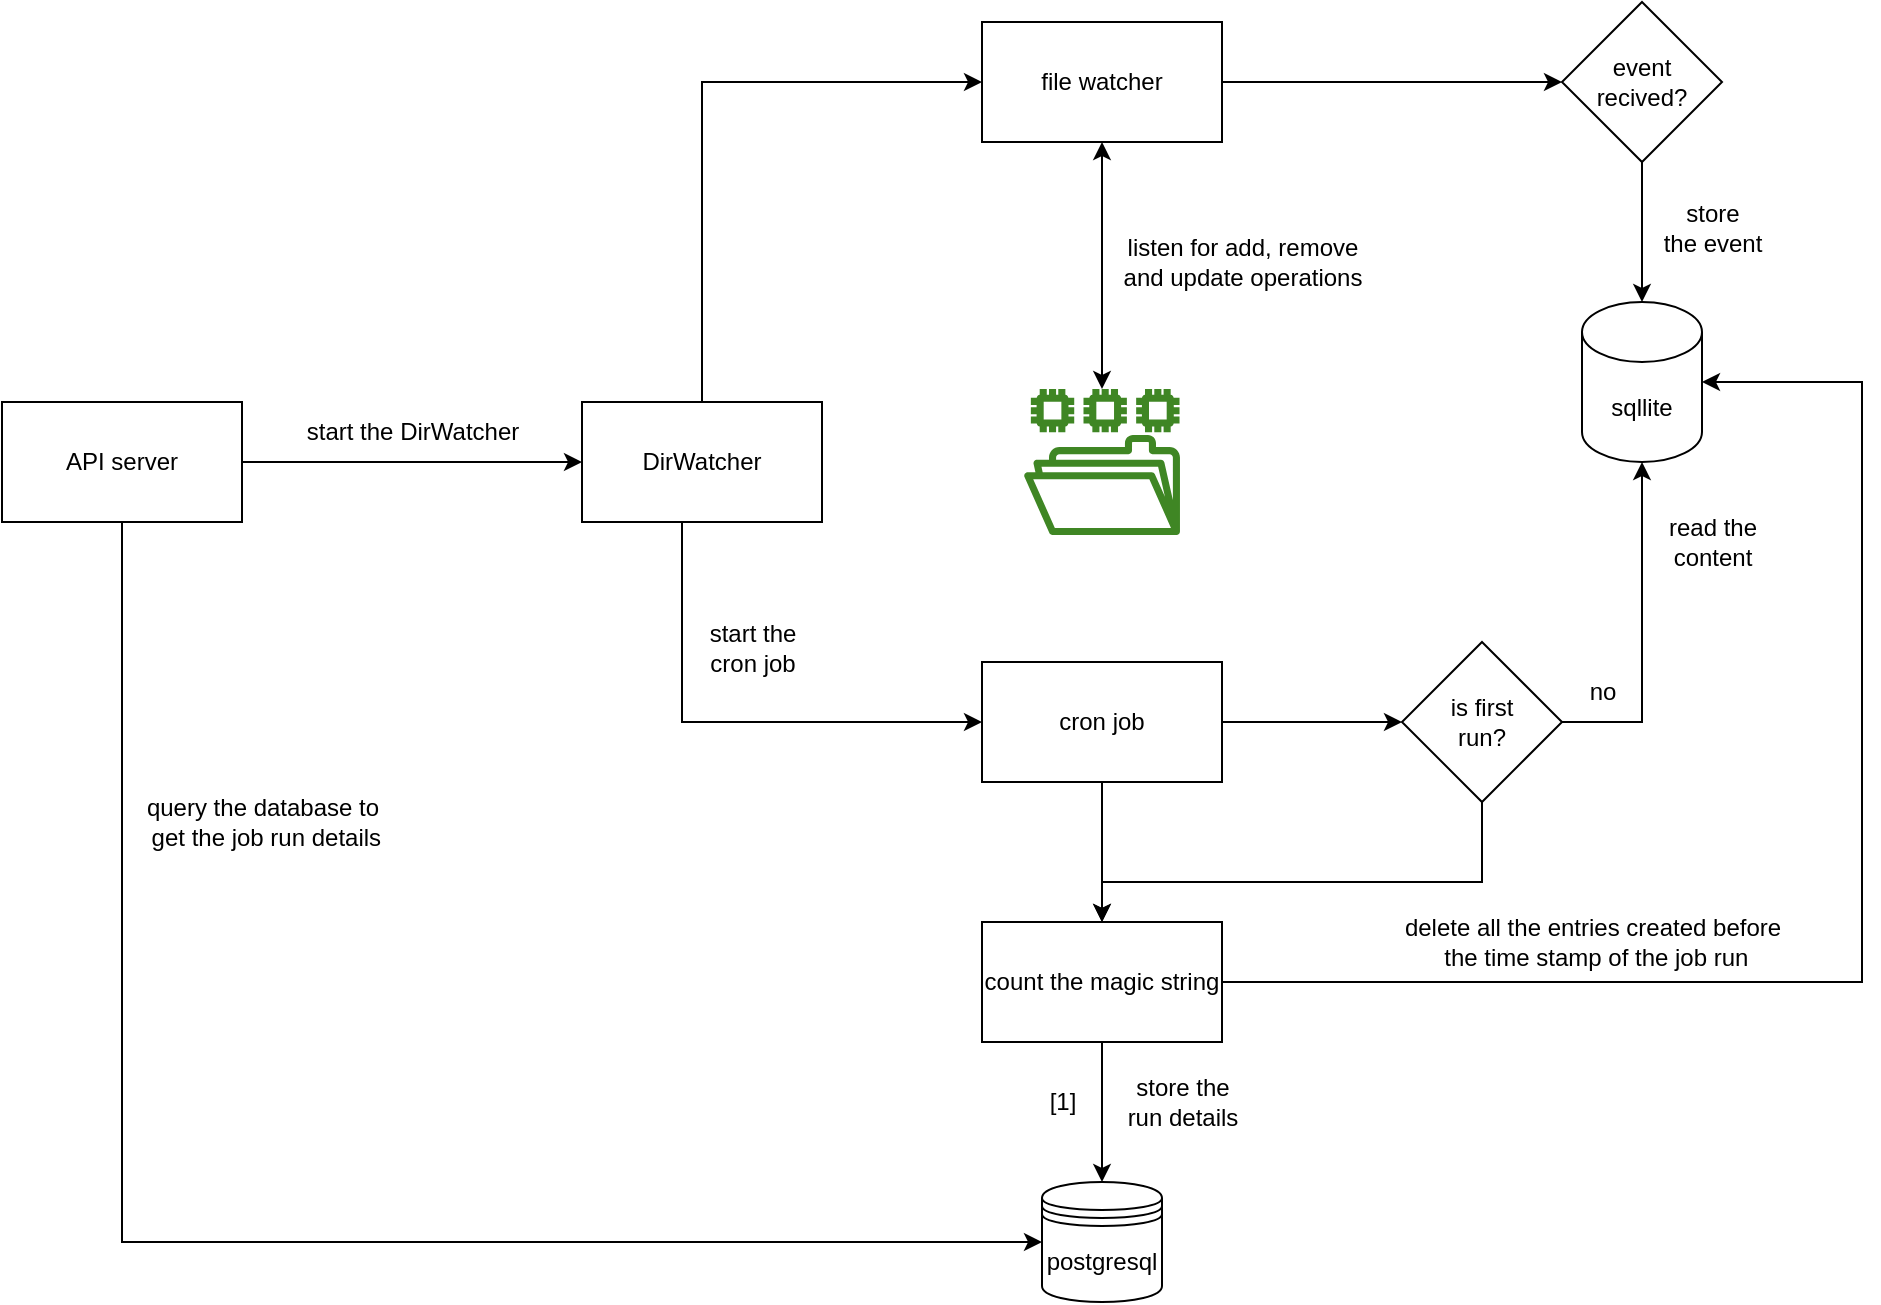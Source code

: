 <mxfile version="21.2.1" type="device">
  <diagram name="Page-1" id="aUn1W-EV7tuT-PsDjz57">
    <mxGraphModel dx="1200" dy="775" grid="1" gridSize="10" guides="1" tooltips="1" connect="1" arrows="1" fold="1" page="1" pageScale="1" pageWidth="850" pageHeight="1100" math="0" shadow="0">
      <root>
        <mxCell id="0" />
        <mxCell id="1" parent="0" />
        <mxCell id="1OdgZpJMKYCvz7Xs0OIa-13" style="edgeStyle=orthogonalEdgeStyle;rounded=0;orthogonalLoop=1;jettySize=auto;html=1;entryX=0;entryY=0.5;entryDx=0;entryDy=0;" edge="1" parent="1" source="1OdgZpJMKYCvz7Xs0OIa-1" target="1OdgZpJMKYCvz7Xs0OIa-2">
          <mxGeometry relative="1" as="geometry">
            <Array as="points">
              <mxPoint x="460" y="90" />
            </Array>
          </mxGeometry>
        </mxCell>
        <mxCell id="1OdgZpJMKYCvz7Xs0OIa-15" style="edgeStyle=orthogonalEdgeStyle;rounded=0;orthogonalLoop=1;jettySize=auto;html=1;entryX=0;entryY=0.5;entryDx=0;entryDy=0;" edge="1" parent="1" source="1OdgZpJMKYCvz7Xs0OIa-1" target="1OdgZpJMKYCvz7Xs0OIa-14">
          <mxGeometry relative="1" as="geometry">
            <Array as="points">
              <mxPoint x="450" y="410" />
            </Array>
          </mxGeometry>
        </mxCell>
        <mxCell id="1OdgZpJMKYCvz7Xs0OIa-1" value="DirWatcher" style="rounded=0;whiteSpace=wrap;html=1;" vertex="1" parent="1">
          <mxGeometry x="400" y="250" width="120" height="60" as="geometry" />
        </mxCell>
        <mxCell id="1OdgZpJMKYCvz7Xs0OIa-4" style="edgeStyle=orthogonalEdgeStyle;rounded=0;orthogonalLoop=1;jettySize=auto;html=1;startArrow=classic;startFill=1;" edge="1" parent="1" source="1OdgZpJMKYCvz7Xs0OIa-2" target="1OdgZpJMKYCvz7Xs0OIa-3">
          <mxGeometry relative="1" as="geometry" />
        </mxCell>
        <mxCell id="1OdgZpJMKYCvz7Xs0OIa-8" style="edgeStyle=orthogonalEdgeStyle;rounded=0;orthogonalLoop=1;jettySize=auto;html=1;entryX=0;entryY=0.5;entryDx=0;entryDy=0;" edge="1" parent="1" source="1OdgZpJMKYCvz7Xs0OIa-2" target="1OdgZpJMKYCvz7Xs0OIa-7">
          <mxGeometry relative="1" as="geometry" />
        </mxCell>
        <mxCell id="1OdgZpJMKYCvz7Xs0OIa-2" value="file watcher" style="rounded=0;whiteSpace=wrap;html=1;" vertex="1" parent="1">
          <mxGeometry x="600" y="60" width="120" height="60" as="geometry" />
        </mxCell>
        <mxCell id="1OdgZpJMKYCvz7Xs0OIa-3" value="" style="sketch=0;outlineConnect=0;fontColor=#232F3E;gradientColor=none;fillColor=#3F8624;strokeColor=none;dashed=0;verticalLabelPosition=bottom;verticalAlign=top;align=center;html=1;fontSize=12;fontStyle=0;aspect=fixed;pointerEvents=1;shape=mxgraph.aws4.file_system;" vertex="1" parent="1">
          <mxGeometry x="621" y="243.5" width="78" height="73" as="geometry" />
        </mxCell>
        <mxCell id="1OdgZpJMKYCvz7Xs0OIa-5" value="listen for add, remove &lt;br&gt;and update operations" style="text;html=1;align=center;verticalAlign=middle;resizable=0;points=[];autosize=1;strokeColor=none;fillColor=none;" vertex="1" parent="1">
          <mxGeometry x="660" y="160" width="140" height="40" as="geometry" />
        </mxCell>
        <mxCell id="1OdgZpJMKYCvz7Xs0OIa-11" style="edgeStyle=orthogonalEdgeStyle;rounded=0;orthogonalLoop=1;jettySize=auto;html=1;entryX=0.5;entryY=0;entryDx=0;entryDy=0;entryPerimeter=0;" edge="1" parent="1" source="1OdgZpJMKYCvz7Xs0OIa-7" target="1OdgZpJMKYCvz7Xs0OIa-10">
          <mxGeometry relative="1" as="geometry" />
        </mxCell>
        <mxCell id="1OdgZpJMKYCvz7Xs0OIa-7" value="event recived?" style="rhombus;whiteSpace=wrap;html=1;" vertex="1" parent="1">
          <mxGeometry x="890" y="50" width="80" height="80" as="geometry" />
        </mxCell>
        <mxCell id="1OdgZpJMKYCvz7Xs0OIa-17" style="edgeStyle=orthogonalEdgeStyle;rounded=0;orthogonalLoop=1;jettySize=auto;html=1;entryX=1;entryY=0.5;entryDx=0;entryDy=0;endArrow=none;endFill=0;startArrow=classic;startFill=1;" edge="1" parent="1" source="1OdgZpJMKYCvz7Xs0OIa-32" target="1OdgZpJMKYCvz7Xs0OIa-14">
          <mxGeometry relative="1" as="geometry">
            <Array as="points">
              <mxPoint x="770" y="410" />
              <mxPoint x="770" y="410" />
            </Array>
          </mxGeometry>
        </mxCell>
        <mxCell id="1OdgZpJMKYCvz7Xs0OIa-10" value="sqllite" style="shape=cylinder3;whiteSpace=wrap;html=1;boundedLbl=1;backgroundOutline=1;size=15;" vertex="1" parent="1">
          <mxGeometry x="900" y="200" width="60" height="80" as="geometry" />
        </mxCell>
        <mxCell id="1OdgZpJMKYCvz7Xs0OIa-12" value="store &lt;br&gt;the event" style="text;html=1;align=center;verticalAlign=middle;resizable=0;points=[];autosize=1;strokeColor=none;fillColor=none;" vertex="1" parent="1">
          <mxGeometry x="930" y="143" width="70" height="40" as="geometry" />
        </mxCell>
        <mxCell id="1OdgZpJMKYCvz7Xs0OIa-20" style="edgeStyle=orthogonalEdgeStyle;rounded=0;orthogonalLoop=1;jettySize=auto;html=1;entryX=0.5;entryY=0;entryDx=0;entryDy=0;" edge="1" parent="1" source="1OdgZpJMKYCvz7Xs0OIa-14" target="1OdgZpJMKYCvz7Xs0OIa-19">
          <mxGeometry relative="1" as="geometry" />
        </mxCell>
        <mxCell id="1OdgZpJMKYCvz7Xs0OIa-14" value="cron job" style="rounded=0;whiteSpace=wrap;html=1;" vertex="1" parent="1">
          <mxGeometry x="600" y="380" width="120" height="60" as="geometry" />
        </mxCell>
        <mxCell id="1OdgZpJMKYCvz7Xs0OIa-16" value="start the &lt;br&gt;cron job" style="text;html=1;align=center;verticalAlign=middle;resizable=0;points=[];autosize=1;strokeColor=none;fillColor=none;" vertex="1" parent="1">
          <mxGeometry x="450" y="353" width="70" height="40" as="geometry" />
        </mxCell>
        <mxCell id="1OdgZpJMKYCvz7Xs0OIa-18" value="read the &lt;br&gt;content" style="text;html=1;align=center;verticalAlign=middle;resizable=0;points=[];autosize=1;strokeColor=none;fillColor=none;" vertex="1" parent="1">
          <mxGeometry x="930" y="300" width="70" height="40" as="geometry" />
        </mxCell>
        <mxCell id="1OdgZpJMKYCvz7Xs0OIa-22" style="edgeStyle=orthogonalEdgeStyle;rounded=0;orthogonalLoop=1;jettySize=auto;html=1;entryX=0.5;entryY=0;entryDx=0;entryDy=0;" edge="1" parent="1" source="1OdgZpJMKYCvz7Xs0OIa-19" target="1OdgZpJMKYCvz7Xs0OIa-21">
          <mxGeometry relative="1" as="geometry" />
        </mxCell>
        <mxCell id="1OdgZpJMKYCvz7Xs0OIa-25" style="edgeStyle=orthogonalEdgeStyle;rounded=0;orthogonalLoop=1;jettySize=auto;html=1;entryX=1;entryY=0.5;entryDx=0;entryDy=0;entryPerimeter=0;" edge="1" parent="1" source="1OdgZpJMKYCvz7Xs0OIa-19" target="1OdgZpJMKYCvz7Xs0OIa-10">
          <mxGeometry relative="1" as="geometry">
            <Array as="points">
              <mxPoint x="1040" y="540" />
              <mxPoint x="1040" y="240" />
            </Array>
          </mxGeometry>
        </mxCell>
        <mxCell id="1OdgZpJMKYCvz7Xs0OIa-19" value="count the magic string" style="rounded=0;whiteSpace=wrap;html=1;" vertex="1" parent="1">
          <mxGeometry x="600" y="510" width="120" height="60" as="geometry" />
        </mxCell>
        <mxCell id="1OdgZpJMKYCvz7Xs0OIa-21" value="postgresql" style="shape=datastore;whiteSpace=wrap;html=1;" vertex="1" parent="1">
          <mxGeometry x="630" y="640" width="60" height="60" as="geometry" />
        </mxCell>
        <mxCell id="1OdgZpJMKYCvz7Xs0OIa-23" value="store the &lt;br&gt;run details" style="text;html=1;align=center;verticalAlign=middle;resizable=0;points=[];autosize=1;strokeColor=none;fillColor=none;" vertex="1" parent="1">
          <mxGeometry x="660" y="580" width="80" height="40" as="geometry" />
        </mxCell>
        <mxCell id="1OdgZpJMKYCvz7Xs0OIa-24" value="[1]" style="text;html=1;align=center;verticalAlign=middle;resizable=0;points=[];autosize=1;strokeColor=none;fillColor=none;" vertex="1" parent="1">
          <mxGeometry x="620" y="585" width="40" height="30" as="geometry" />
        </mxCell>
        <mxCell id="1OdgZpJMKYCvz7Xs0OIa-26" value="delete all the entries created before&lt;br&gt;&amp;nbsp;the time stamp of the job run" style="text;html=1;align=center;verticalAlign=middle;resizable=0;points=[];autosize=1;strokeColor=none;fillColor=none;" vertex="1" parent="1">
          <mxGeometry x="800" y="500" width="210" height="40" as="geometry" />
        </mxCell>
        <mxCell id="1OdgZpJMKYCvz7Xs0OIa-28" style="edgeStyle=orthogonalEdgeStyle;rounded=0;orthogonalLoop=1;jettySize=auto;html=1;entryX=0;entryY=0.5;entryDx=0;entryDy=0;" edge="1" parent="1" source="1OdgZpJMKYCvz7Xs0OIa-27" target="1OdgZpJMKYCvz7Xs0OIa-1">
          <mxGeometry relative="1" as="geometry" />
        </mxCell>
        <mxCell id="1OdgZpJMKYCvz7Xs0OIa-30" style="edgeStyle=orthogonalEdgeStyle;rounded=0;orthogonalLoop=1;jettySize=auto;html=1;entryX=0;entryY=0.5;entryDx=0;entryDy=0;" edge="1" parent="1" source="1OdgZpJMKYCvz7Xs0OIa-27" target="1OdgZpJMKYCvz7Xs0OIa-21">
          <mxGeometry relative="1" as="geometry">
            <Array as="points">
              <mxPoint x="170" y="670" />
            </Array>
          </mxGeometry>
        </mxCell>
        <mxCell id="1OdgZpJMKYCvz7Xs0OIa-27" value="API server" style="rounded=0;whiteSpace=wrap;html=1;" vertex="1" parent="1">
          <mxGeometry x="110" y="250" width="120" height="60" as="geometry" />
        </mxCell>
        <mxCell id="1OdgZpJMKYCvz7Xs0OIa-29" value="start the DirWatcher" style="text;html=1;align=center;verticalAlign=middle;resizable=0;points=[];autosize=1;strokeColor=none;fillColor=none;" vertex="1" parent="1">
          <mxGeometry x="250" y="250" width="130" height="30" as="geometry" />
        </mxCell>
        <mxCell id="1OdgZpJMKYCvz7Xs0OIa-31" value="query the database to&lt;br&gt;&amp;nbsp;get the job run details" style="text;html=1;align=center;verticalAlign=middle;resizable=0;points=[];autosize=1;strokeColor=none;fillColor=none;" vertex="1" parent="1">
          <mxGeometry x="170" y="440" width="140" height="40" as="geometry" />
        </mxCell>
        <mxCell id="1OdgZpJMKYCvz7Xs0OIa-33" value="" style="edgeStyle=orthogonalEdgeStyle;rounded=0;orthogonalLoop=1;jettySize=auto;html=1;entryX=1;entryY=0.5;entryDx=0;entryDy=0;startArrow=classic;startFill=1;endArrow=none;endFill=0;" edge="1" parent="1" source="1OdgZpJMKYCvz7Xs0OIa-10" target="1OdgZpJMKYCvz7Xs0OIa-32">
          <mxGeometry relative="1" as="geometry">
            <mxPoint x="930" y="280" as="sourcePoint" />
            <mxPoint x="720" y="430" as="targetPoint" />
            <Array as="points">
              <mxPoint x="930" y="410" />
            </Array>
          </mxGeometry>
        </mxCell>
        <mxCell id="1OdgZpJMKYCvz7Xs0OIa-35" style="edgeStyle=orthogonalEdgeStyle;rounded=0;orthogonalLoop=1;jettySize=auto;html=1;entryX=0.5;entryY=0;entryDx=0;entryDy=0;" edge="1" parent="1" source="1OdgZpJMKYCvz7Xs0OIa-32" target="1OdgZpJMKYCvz7Xs0OIa-19">
          <mxGeometry relative="1" as="geometry">
            <mxPoint x="660" y="490" as="targetPoint" />
            <Array as="points">
              <mxPoint x="850" y="490" />
              <mxPoint x="660" y="490" />
            </Array>
          </mxGeometry>
        </mxCell>
        <mxCell id="1OdgZpJMKYCvz7Xs0OIa-32" value="is first&lt;br&gt;run?" style="rhombus;whiteSpace=wrap;html=1;" vertex="1" parent="1">
          <mxGeometry x="810" y="370" width="80" height="80" as="geometry" />
        </mxCell>
        <mxCell id="1OdgZpJMKYCvz7Xs0OIa-34" value="no" style="text;html=1;align=center;verticalAlign=middle;resizable=0;points=[];autosize=1;strokeColor=none;fillColor=none;" vertex="1" parent="1">
          <mxGeometry x="890" y="380" width="40" height="30" as="geometry" />
        </mxCell>
      </root>
    </mxGraphModel>
  </diagram>
</mxfile>
